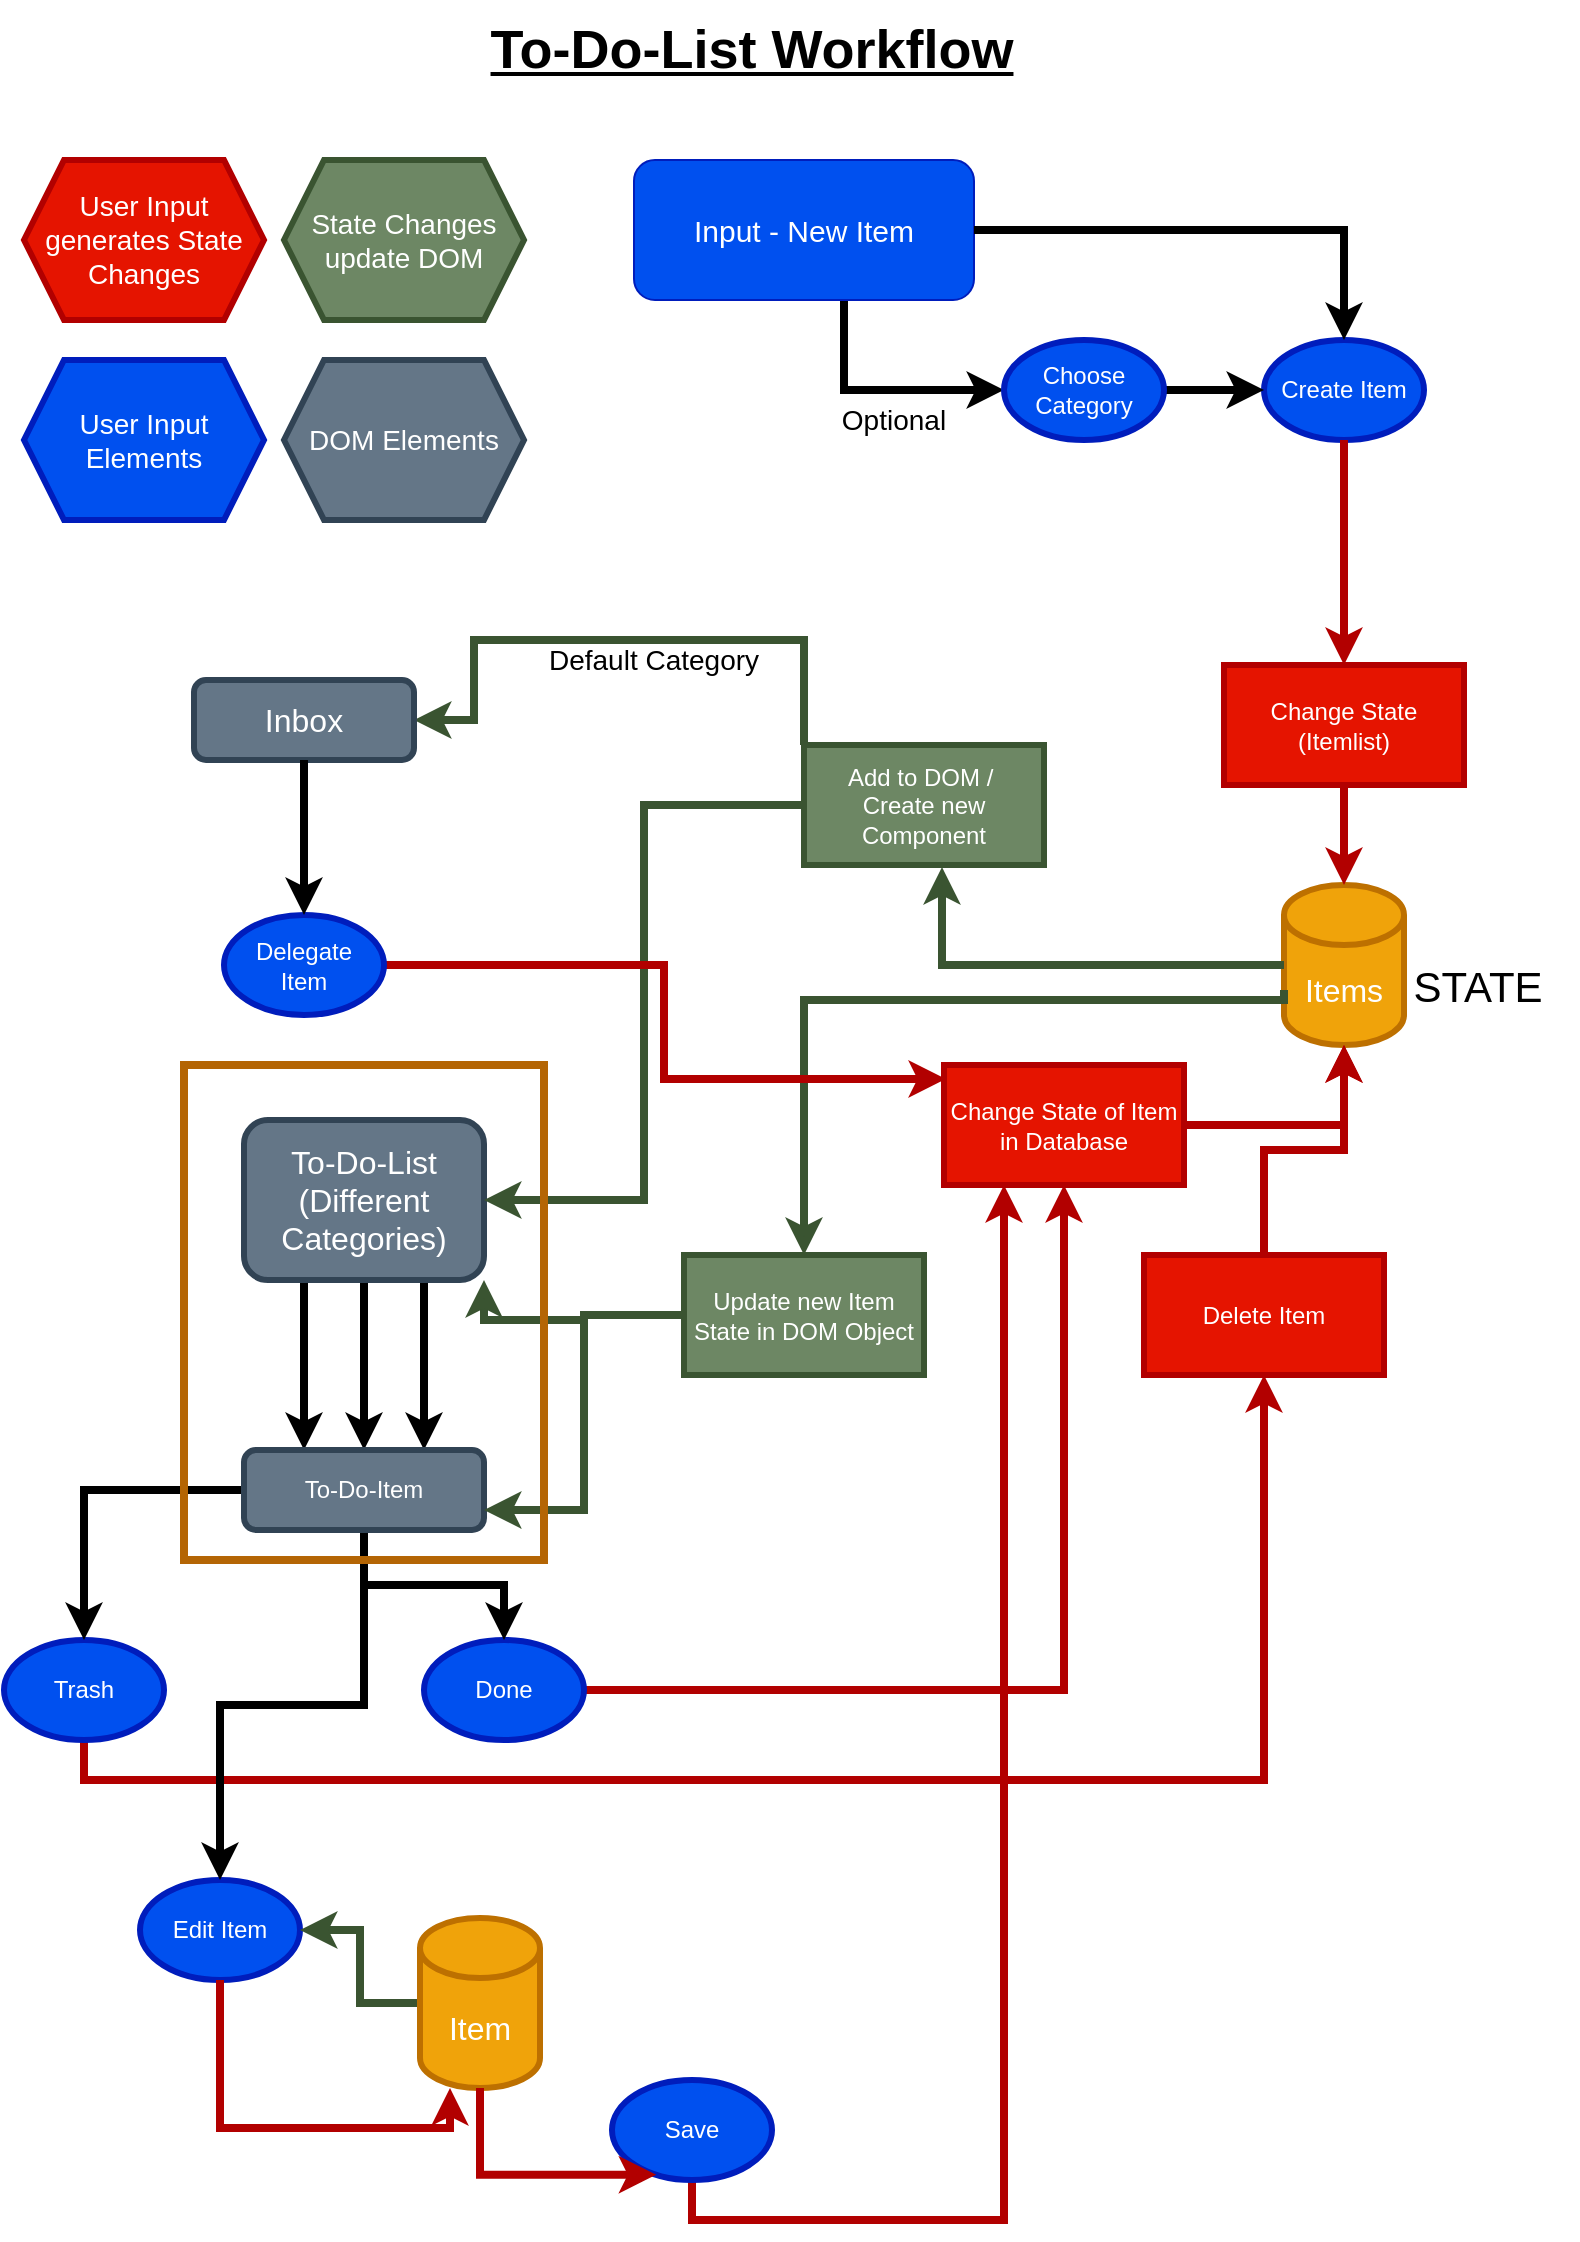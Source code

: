<mxfile>
    <diagram id="T3D68NNTn_q42VAKpD8_" name="Page-1">
        <mxGraphModel dx="642" dy="389" grid="0" gridSize="10" guides="1" tooltips="1" connect="1" arrows="1" fold="1" page="1" pageScale="1" pageWidth="827" pageHeight="1169" math="0" shadow="0">
            <root>
                <mxCell id="0"/>
                <mxCell id="1" parent="0"/>
                <mxCell id="2" value="&lt;font style=&quot;font-size: 27px&quot;&gt;&lt;u&gt;&lt;b&gt;To-Do-List Workflow&lt;/b&gt;&lt;/u&gt;&lt;/font&gt;" style="text;html=1;strokeColor=none;fillColor=none;align=center;verticalAlign=middle;whiteSpace=wrap;rounded=0;" parent="1" vertex="1">
                    <mxGeometry x="274" width="280" height="50" as="geometry"/>
                </mxCell>
                <mxCell id="87" style="edgeStyle=orthogonalEdgeStyle;rounded=0;orthogonalLoop=1;jettySize=auto;html=1;entryX=0;entryY=0.5;entryDx=0;entryDy=0;strokeWidth=4;" parent="1" source="3" target="86" edge="1">
                    <mxGeometry relative="1" as="geometry">
                        <Array as="points">
                            <mxPoint x="460" y="195"/>
                        </Array>
                    </mxGeometry>
                </mxCell>
                <mxCell id="3" value="&lt;font style=&quot;font-size: 15px&quot;&gt;Input - New Item&lt;/font&gt;" style="rounded=1;whiteSpace=wrap;html=1;fillColor=#0050ef;strokeColor=#001DBC;fontColor=#ffffff;" parent="1" vertex="1">
                    <mxGeometry x="355" y="80" width="170" height="70" as="geometry"/>
                </mxCell>
                <mxCell id="4" value="&lt;font style=&quot;font-size: 16px&quot;&gt;Items&lt;/font&gt;" style="shape=cylinder3;whiteSpace=wrap;html=1;boundedLbl=1;backgroundOutline=1;size=15;fillColor=#f0a30a;strokeColor=#BD7000;fontColor=#ffffff;strokeWidth=3;" parent="1" vertex="1">
                    <mxGeometry x="680" y="442.5" width="60" height="80" as="geometry"/>
                </mxCell>
                <mxCell id="10" value="Create Item" style="ellipse;whiteSpace=wrap;html=1;strokeWidth=3;fillColor=#0050ef;strokeColor=#001DBC;fontColor=#ffffff;" parent="1" vertex="1">
                    <mxGeometry x="670" y="170" width="80" height="50" as="geometry"/>
                </mxCell>
                <mxCell id="11" style="edgeStyle=orthogonalEdgeStyle;rounded=0;orthogonalLoop=1;jettySize=auto;html=1;entryX=0.5;entryY=0;entryDx=0;entryDy=0;entryPerimeter=0;strokeWidth=4;" parent="1" source="3" target="10" edge="1">
                    <mxGeometry relative="1" as="geometry">
                        <mxPoint x="474" y="190" as="sourcePoint"/>
                        <mxPoint x="474" y="410" as="targetPoint"/>
                    </mxGeometry>
                </mxCell>
                <mxCell id="73" style="edgeStyle=orthogonalEdgeStyle;rounded=0;orthogonalLoop=1;jettySize=auto;html=1;strokeWidth=4;" parent="1" source="12" target="43" edge="1">
                    <mxGeometry relative="1" as="geometry"/>
                </mxCell>
                <mxCell id="97" style="edgeStyle=orthogonalEdgeStyle;rounded=0;orthogonalLoop=1;jettySize=auto;html=1;exitX=0.25;exitY=1;exitDx=0;exitDy=0;entryX=0.25;entryY=0;entryDx=0;entryDy=0;strokeWidth=4;" parent="1" source="12" target="43" edge="1">
                    <mxGeometry relative="1" as="geometry"/>
                </mxCell>
                <mxCell id="98" style="edgeStyle=orthogonalEdgeStyle;rounded=0;orthogonalLoop=1;jettySize=auto;html=1;exitX=0.75;exitY=1;exitDx=0;exitDy=0;entryX=0.75;entryY=0;entryDx=0;entryDy=0;strokeWidth=4;" parent="1" source="12" target="43" edge="1">
                    <mxGeometry relative="1" as="geometry"/>
                </mxCell>
                <mxCell id="12" value="&lt;font style=&quot;font-size: 16px&quot;&gt;To-Do-List&lt;br&gt;(Different Categories)&lt;br&gt;&lt;/font&gt;" style="rounded=1;whiteSpace=wrap;html=1;strokeWidth=3;fillColor=#647687;strokeColor=#314354;fontColor=#ffffff;" parent="1" vertex="1">
                    <mxGeometry x="160" y="560" width="120" height="80" as="geometry"/>
                </mxCell>
                <mxCell id="71" style="edgeStyle=orthogonalEdgeStyle;rounded=0;orthogonalLoop=1;jettySize=auto;html=1;exitX=0.5;exitY=1;exitDx=0;exitDy=0;entryX=0.25;entryY=1;entryDx=0;entryDy=0;fillColor=#e51400;strokeColor=#B20000;strokeWidth=4;" parent="1" source="108" target="42" edge="1">
                    <mxGeometry relative="1" as="geometry"/>
                </mxCell>
                <mxCell id="14" value="Edit Item" style="ellipse;whiteSpace=wrap;html=1;strokeWidth=3;fillColor=#0050ef;strokeColor=#001DBC;fontColor=#ffffff;" parent="1" vertex="1">
                    <mxGeometry x="108" y="940" width="80" height="50" as="geometry"/>
                </mxCell>
                <mxCell id="65" style="edgeStyle=orthogonalEdgeStyle;rounded=0;orthogonalLoop=1;jettySize=auto;html=1;exitX=0.5;exitY=1;exitDx=0;exitDy=0;entryX=0.5;entryY=1;entryDx=0;entryDy=0;fillColor=#e51400;strokeColor=#B20000;strokeWidth=4;" parent="1" source="15" target="63" edge="1">
                    <mxGeometry relative="1" as="geometry"/>
                </mxCell>
                <mxCell id="15" value="Trash" style="ellipse;whiteSpace=wrap;html=1;strokeWidth=3;fillColor=#0050ef;strokeColor=#001DBC;fontColor=#ffffff;" parent="1" vertex="1">
                    <mxGeometry x="40" y="820" width="80" height="50" as="geometry"/>
                </mxCell>
                <mxCell id="61" style="edgeStyle=orthogonalEdgeStyle;rounded=0;orthogonalLoop=1;jettySize=auto;html=1;fillColor=#e51400;strokeColor=#B20000;strokeWidth=4;" parent="1" source="16" target="42" edge="1">
                    <mxGeometry relative="1" as="geometry"/>
                </mxCell>
                <mxCell id="16" value="Done" style="ellipse;whiteSpace=wrap;html=1;strokeWidth=3;fillColor=#0050ef;strokeColor=#001DBC;fontColor=#ffffff;" parent="1" vertex="1">
                    <mxGeometry x="250" y="820" width="80" height="50" as="geometry"/>
                </mxCell>
                <mxCell id="31" style="edgeStyle=orthogonalEdgeStyle;rounded=0;orthogonalLoop=1;jettySize=auto;html=1;entryX=0.5;entryY=0;entryDx=0;entryDy=0;entryPerimeter=0;fillColor=#e51400;strokeColor=#B20000;strokeWidth=4;" parent="1" source="40" target="4" edge="1">
                    <mxGeometry relative="1" as="geometry">
                        <mxPoint x="710" y="262.5" as="sourcePoint"/>
                        <mxPoint x="710" y="322.5" as="targetPoint"/>
                    </mxGeometry>
                </mxCell>
                <mxCell id="32" value="&lt;font style=&quot;font-size: 21px&quot;&gt;STATE&lt;/font&gt;" style="text;html=1;strokeColor=none;fillColor=none;align=center;verticalAlign=middle;whiteSpace=wrap;rounded=0;" parent="1" vertex="1">
                    <mxGeometry x="727" y="462.5" width="100" height="60" as="geometry"/>
                </mxCell>
                <mxCell id="33" style="edgeStyle=orthogonalEdgeStyle;rounded=0;orthogonalLoop=1;jettySize=auto;html=1;entryX=0.575;entryY=1.017;entryDx=0;entryDy=0;entryPerimeter=0;fillColor=#6d8764;strokeColor=#3A5431;strokeWidth=4;" parent="1" source="4" target="38" edge="1">
                    <mxGeometry relative="1" as="geometry">
                        <mxPoint x="680" y="482.5" as="sourcePoint"/>
                        <mxPoint x="490" y="402.5" as="targetPoint"/>
                    </mxGeometry>
                </mxCell>
                <mxCell id="39" style="edgeStyle=orthogonalEdgeStyle;rounded=0;orthogonalLoop=1;jettySize=auto;html=1;entryX=1;entryY=0.5;entryDx=0;entryDy=0;fillColor=#6d8764;strokeColor=#3A5431;strokeWidth=4;" parent="1" source="38" target="12" edge="1">
                    <mxGeometry relative="1" as="geometry"/>
                </mxCell>
                <mxCell id="72" style="edgeStyle=orthogonalEdgeStyle;rounded=0;orthogonalLoop=1;jettySize=auto;html=1;entryX=1;entryY=0.5;entryDx=0;entryDy=0;fillColor=#6d8764;strokeColor=#3A5431;strokeWidth=4;" parent="1" source="38" target="49" edge="1">
                    <mxGeometry relative="1" as="geometry">
                        <Array as="points">
                            <mxPoint x="440" y="320"/>
                            <mxPoint x="275" y="320"/>
                        </Array>
                    </mxGeometry>
                </mxCell>
                <mxCell id="38" value="Add to DOM /&amp;nbsp;&lt;br&gt;Create new Component" style="rounded=0;whiteSpace=wrap;html=1;strokeWidth=3;fillColor=#6d8764;strokeColor=#3A5431;fontColor=#ffffff;" parent="1" vertex="1">
                    <mxGeometry x="440" y="372.5" width="120" height="60" as="geometry"/>
                </mxCell>
                <mxCell id="40" value="Change State (Itemlist)" style="rounded=0;whiteSpace=wrap;html=1;strokeWidth=3;fillColor=#e51400;strokeColor=#B20000;fontColor=#ffffff;" parent="1" vertex="1">
                    <mxGeometry x="650" y="332.5" width="120" height="60" as="geometry"/>
                </mxCell>
                <mxCell id="41" style="edgeStyle=orthogonalEdgeStyle;rounded=0;orthogonalLoop=1;jettySize=auto;html=1;entryX=0.5;entryY=0;entryDx=0;entryDy=0;entryPerimeter=0;fillColor=#e51400;strokeColor=#B20000;strokeWidth=4;" parent="1" source="10" target="40" edge="1">
                    <mxGeometry relative="1" as="geometry">
                        <mxPoint x="650" y="190" as="sourcePoint"/>
                        <mxPoint x="650" y="370" as="targetPoint"/>
                    </mxGeometry>
                </mxCell>
                <mxCell id="46" style="edgeStyle=orthogonalEdgeStyle;rounded=0;orthogonalLoop=1;jettySize=auto;html=1;strokeWidth=4;" parent="1" source="43" target="14" edge="1">
                    <mxGeometry relative="1" as="geometry"/>
                </mxCell>
                <mxCell id="47" style="edgeStyle=orthogonalEdgeStyle;rounded=0;orthogonalLoop=1;jettySize=auto;html=1;strokeWidth=4;" parent="1" source="43" target="15" edge="1">
                    <mxGeometry relative="1" as="geometry"/>
                </mxCell>
                <mxCell id="48" style="edgeStyle=orthogonalEdgeStyle;rounded=0;orthogonalLoop=1;jettySize=auto;html=1;strokeWidth=4;" parent="1" source="43" target="16" edge="1">
                    <mxGeometry relative="1" as="geometry"/>
                </mxCell>
                <mxCell id="43" value="To-Do-Item" style="rounded=1;whiteSpace=wrap;html=1;strokeWidth=3;fillColor=#647687;strokeColor=#314354;fontColor=#ffffff;" parent="1" vertex="1">
                    <mxGeometry x="160" y="725" width="120" height="40" as="geometry"/>
                </mxCell>
                <mxCell id="49" value="&lt;font style=&quot;font-size: 16px&quot;&gt;Inbox&lt;/font&gt;" style="rounded=1;whiteSpace=wrap;html=1;strokeWidth=3;fillColor=#647687;strokeColor=#314354;fontColor=#ffffff;" parent="1" vertex="1">
                    <mxGeometry x="135" y="340" width="110" height="40" as="geometry"/>
                </mxCell>
                <mxCell id="62" style="edgeStyle=orthogonalEdgeStyle;rounded=0;orthogonalLoop=1;jettySize=auto;html=1;fillColor=#e51400;strokeColor=#B20000;strokeWidth=4;" parent="1" source="42" target="4" edge="1">
                    <mxGeometry relative="1" as="geometry"/>
                </mxCell>
                <mxCell id="84" style="edgeStyle=orthogonalEdgeStyle;rounded=0;orthogonalLoop=1;jettySize=auto;html=1;entryX=0.5;entryY=0;entryDx=0;entryDy=0;fillColor=#6d8764;strokeColor=#3A5431;strokeWidth=4;exitX=0;exitY=0;exitDx=0;exitDy=52.5;exitPerimeter=0;" parent="1" source="4" target="82" edge="1">
                    <mxGeometry relative="1" as="geometry">
                        <Array as="points">
                            <mxPoint x="680" y="500"/>
                            <mxPoint x="440" y="500"/>
                        </Array>
                    </mxGeometry>
                </mxCell>
                <mxCell id="42" value="Change State of Item&lt;br&gt;in Database" style="rounded=0;whiteSpace=wrap;html=1;strokeWidth=3;fillColor=#e51400;strokeColor=#B20000;fontColor=#ffffff;" parent="1" vertex="1">
                    <mxGeometry x="510" y="532.5" width="120" height="60" as="geometry"/>
                </mxCell>
                <mxCell id="66" style="edgeStyle=orthogonalEdgeStyle;rounded=0;orthogonalLoop=1;jettySize=auto;html=1;exitX=0.5;exitY=0;exitDx=0;exitDy=0;entryX=0.5;entryY=1;entryDx=0;entryDy=0;entryPerimeter=0;fillColor=#e51400;strokeColor=#B20000;strokeWidth=4;" parent="1" source="63" target="4" edge="1">
                    <mxGeometry relative="1" as="geometry"/>
                </mxCell>
                <mxCell id="63" value="Delete Item" style="rounded=0;whiteSpace=wrap;html=1;strokeWidth=3;fillColor=#e51400;strokeColor=#B20000;fontColor=#ffffff;" parent="1" vertex="1">
                    <mxGeometry x="610" y="627.5" width="120" height="60" as="geometry"/>
                </mxCell>
                <mxCell id="81" style="edgeStyle=orthogonalEdgeStyle;rounded=0;orthogonalLoop=1;jettySize=auto;html=1;exitX=1;exitY=0.5;exitDx=0;exitDy=0;entryX=0.008;entryY=0.117;entryDx=0;entryDy=0;entryPerimeter=0;fillColor=#e51400;strokeColor=#B20000;strokeWidth=4;" parent="1" source="78" target="42" edge="1">
                    <mxGeometry relative="1" as="geometry"/>
                </mxCell>
                <mxCell id="78" value="Delegate&lt;br&gt;Item" style="ellipse;whiteSpace=wrap;html=1;strokeWidth=3;fillColor=#0050ef;strokeColor=#001DBC;fontColor=#ffffff;" parent="1" vertex="1">
                    <mxGeometry x="150" y="457.5" width="80" height="50" as="geometry"/>
                </mxCell>
                <mxCell id="79" style="edgeStyle=orthogonalEdgeStyle;rounded=0;orthogonalLoop=1;jettySize=auto;html=1;exitX=0.5;exitY=1;exitDx=0;exitDy=0;strokeWidth=4;" parent="1" source="49" target="78" edge="1">
                    <mxGeometry relative="1" as="geometry">
                        <mxPoint x="220" y="380" as="sourcePoint"/>
                        <mxPoint x="220" y="560" as="targetPoint"/>
                    </mxGeometry>
                </mxCell>
                <mxCell id="100" style="edgeStyle=orthogonalEdgeStyle;rounded=0;orthogonalLoop=1;jettySize=auto;html=1;exitX=0;exitY=0.5;exitDx=0;exitDy=0;entryX=1;entryY=0.75;entryDx=0;entryDy=0;strokeWidth=4;fillColor=#6d8764;strokeColor=#3A5431;" parent="1" source="82" target="43" edge="1">
                    <mxGeometry relative="1" as="geometry"/>
                </mxCell>
                <mxCell id="101" style="edgeStyle=orthogonalEdgeStyle;rounded=0;orthogonalLoop=1;jettySize=auto;html=1;exitX=0;exitY=0.5;exitDx=0;exitDy=0;entryX=1;entryY=1;entryDx=0;entryDy=0;strokeWidth=4;fillColor=#6d8764;strokeColor=#3A5431;" parent="1" source="82" target="12" edge="1">
                    <mxGeometry relative="1" as="geometry"/>
                </mxCell>
                <mxCell id="82" value="Update new Item State in DOM Object" style="rounded=0;whiteSpace=wrap;html=1;strokeWidth=3;fillColor=#6d8764;strokeColor=#3A5431;fontColor=#ffffff;" parent="1" vertex="1">
                    <mxGeometry x="380" y="627.5" width="120" height="60" as="geometry"/>
                </mxCell>
                <mxCell id="88" style="edgeStyle=orthogonalEdgeStyle;rounded=0;orthogonalLoop=1;jettySize=auto;html=1;exitX=1;exitY=0.5;exitDx=0;exitDy=0;strokeWidth=4;" parent="1" source="86" target="10" edge="1">
                    <mxGeometry relative="1" as="geometry"/>
                </mxCell>
                <mxCell id="86" value="Choose Category" style="ellipse;whiteSpace=wrap;html=1;strokeWidth=3;fillColor=#0050ef;strokeColor=#001DBC;fontColor=#ffffff;" parent="1" vertex="1">
                    <mxGeometry x="540" y="170" width="80" height="50" as="geometry"/>
                </mxCell>
                <mxCell id="91" value="&lt;font style=&quot;font-size: 14px&quot;&gt;Default Category&lt;/font&gt;" style="text;html=1;strokeColor=none;fillColor=none;align=center;verticalAlign=middle;whiteSpace=wrap;rounded=0;" parent="1" vertex="1">
                    <mxGeometry x="310" y="320" width="110" height="20" as="geometry"/>
                </mxCell>
                <mxCell id="92" value="&lt;font style=&quot;font-size: 14px&quot;&gt;Optional&lt;/font&gt;" style="text;html=1;strokeColor=none;fillColor=none;align=center;verticalAlign=middle;whiteSpace=wrap;rounded=0;" parent="1" vertex="1">
                    <mxGeometry x="430" y="200" width="110" height="20" as="geometry"/>
                </mxCell>
                <mxCell id="93" value="&lt;font style=&quot;font-size: 14px&quot;&gt;User Input generates State Changes&lt;/font&gt;" style="shape=hexagon;perimeter=hexagonPerimeter2;whiteSpace=wrap;html=1;fixedSize=1;strokeWidth=3;fillColor=#e51400;strokeColor=#B20000;fontColor=#ffffff;" parent="1" vertex="1">
                    <mxGeometry x="50" y="80" width="120" height="80" as="geometry"/>
                </mxCell>
                <mxCell id="94" value="&lt;font style=&quot;font-size: 14px&quot;&gt;State Changes update DOM&lt;/font&gt;" style="shape=hexagon;perimeter=hexagonPerimeter2;whiteSpace=wrap;html=1;fixedSize=1;strokeWidth=3;fillColor=#6d8764;strokeColor=#3A5431;fontColor=#ffffff;" parent="1" vertex="1">
                    <mxGeometry x="180" y="80" width="120" height="80" as="geometry"/>
                </mxCell>
                <mxCell id="95" value="&lt;font style=&quot;font-size: 14px&quot;&gt;User Input Elements&lt;/font&gt;" style="shape=hexagon;perimeter=hexagonPerimeter2;whiteSpace=wrap;html=1;fixedSize=1;strokeWidth=3;fillColor=#0050ef;strokeColor=#001DBC;fontColor=#ffffff;" parent="1" vertex="1">
                    <mxGeometry x="50" y="180" width="120" height="80" as="geometry"/>
                </mxCell>
                <mxCell id="96" value="&lt;font style=&quot;font-size: 14px&quot;&gt;DOM Elements&lt;/font&gt;" style="shape=hexagon;perimeter=hexagonPerimeter2;whiteSpace=wrap;html=1;fixedSize=1;strokeWidth=3;fillColor=#647687;strokeColor=#314354;fontColor=#ffffff;" parent="1" vertex="1">
                    <mxGeometry x="180" y="180" width="120" height="80" as="geometry"/>
                </mxCell>
                <mxCell id="104" value="" style="rounded=0;whiteSpace=wrap;html=1;strokeWidth=4;strokeColor=#b46504;fillColor=none;" parent="1" vertex="1">
                    <mxGeometry x="130" y="532.5" width="180" height="247.5" as="geometry"/>
                </mxCell>
                <mxCell id="107" style="edgeStyle=orthogonalEdgeStyle;rounded=0;orthogonalLoop=1;jettySize=auto;html=1;entryX=1;entryY=0.5;entryDx=0;entryDy=0;fillColor=#6d8764;strokeColor=#3A5431;strokeWidth=4;" edge="1" parent="1" source="105" target="14">
                    <mxGeometry relative="1" as="geometry"/>
                </mxCell>
                <mxCell id="105" value="&lt;font style=&quot;font-size: 16px&quot;&gt;Item&lt;/font&gt;" style="shape=cylinder3;whiteSpace=wrap;html=1;boundedLbl=1;backgroundOutline=1;size=15;fillColor=#f0a30a;strokeColor=#BD7000;fontColor=#ffffff;strokeWidth=3;" vertex="1" parent="1">
                    <mxGeometry x="248" y="959" width="60" height="85" as="geometry"/>
                </mxCell>
                <mxCell id="106" style="edgeStyle=orthogonalEdgeStyle;rounded=0;orthogonalLoop=1;jettySize=auto;html=1;exitX=0.5;exitY=1;exitDx=0;exitDy=0;entryX=0.25;entryY=1;entryDx=0;entryDy=0;fillColor=#e51400;strokeColor=#B20000;strokeWidth=4;" edge="1" parent="1" source="14" target="105">
                    <mxGeometry relative="1" as="geometry">
                        <mxPoint x="148" y="990" as="sourcePoint"/>
                        <mxPoint x="540" y="592.5" as="targetPoint"/>
                    </mxGeometry>
                </mxCell>
                <mxCell id="108" value="Save" style="ellipse;whiteSpace=wrap;html=1;strokeWidth=3;fillColor=#0050ef;strokeColor=#001DBC;fontColor=#ffffff;" vertex="1" parent="1">
                    <mxGeometry x="344" y="1040" width="80" height="50" as="geometry"/>
                </mxCell>
                <mxCell id="109" style="edgeStyle=orthogonalEdgeStyle;rounded=0;orthogonalLoop=1;jettySize=auto;html=1;exitX=0.5;exitY=1;exitDx=0;exitDy=0;entryX=0.25;entryY=1;entryDx=0;entryDy=0;fillColor=#e51400;strokeColor=#B20000;strokeWidth=4;" edge="1" parent="1" source="105" target="108">
                    <mxGeometry relative="1" as="geometry">
                        <mxPoint x="278" y="1044" as="sourcePoint"/>
                        <mxPoint x="540" y="592.5" as="targetPoint"/>
                    </mxGeometry>
                </mxCell>
            </root>
        </mxGraphModel>
    </diagram>
</mxfile>